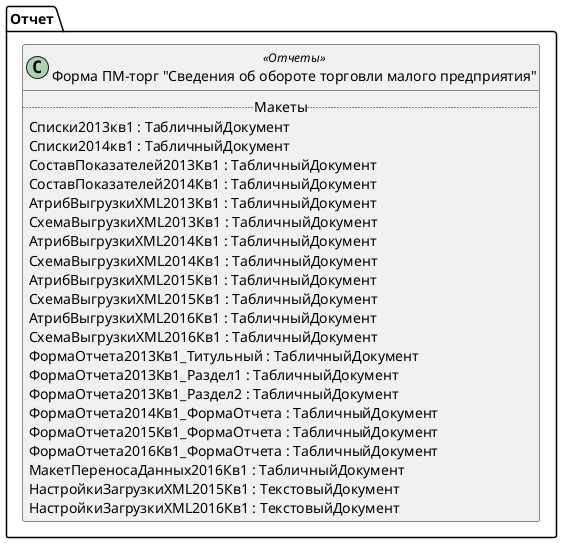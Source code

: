 ﻿@startuml РегламентированныйОтчетСтатистикаФормаПМТорг
'!include templates.wsd
'..\include templates.wsd
class Отчет.РегламентированныйОтчетСтатистикаФормаПМТорг as "Форма ПМ-торг "Сведения об обороте торговли малого предприятия"" <<Отчеты>>
{
..Макеты..
Списки2013кв1 : ТабличныйДокумент
Списки2014кв1 : ТабличныйДокумент
СоставПоказателей2013Кв1 : ТабличныйДокумент
СоставПоказателей2014Кв1 : ТабличныйДокумент
АтрибВыгрузкиXML2013Кв1 : ТабличныйДокумент
СхемаВыгрузкиXML2013Кв1 : ТабличныйДокумент
АтрибВыгрузкиXML2014Кв1 : ТабличныйДокумент
СхемаВыгрузкиXML2014Кв1 : ТабличныйДокумент
АтрибВыгрузкиXML2015Кв1 : ТабличныйДокумент
СхемаВыгрузкиXML2015Кв1 : ТабличныйДокумент
АтрибВыгрузкиXML2016Кв1 : ТабличныйДокумент
СхемаВыгрузкиXML2016Кв1 : ТабличныйДокумент
ФормаОтчета2013Кв1_Титульный : ТабличныйДокумент
ФормаОтчета2013Кв1_Раздел1 : ТабличныйДокумент
ФормаОтчета2013Кв1_Раздел2 : ТабличныйДокумент
ФормаОтчета2014Кв1_ФормаОтчета : ТабличныйДокумент
ФормаОтчета2015Кв1_ФормаОтчета : ТабличныйДокумент
ФормаОтчета2016Кв1_ФормаОтчета : ТабличныйДокумент
МакетПереносаДанных2016Кв1 : ТабличныйДокумент
НастройкиЗагрузкиXML2015Кв1 : ТекстовыйДокумент
НастройкиЗагрузкиXML2016Кв1 : ТекстовыйДокумент
}
@enduml
